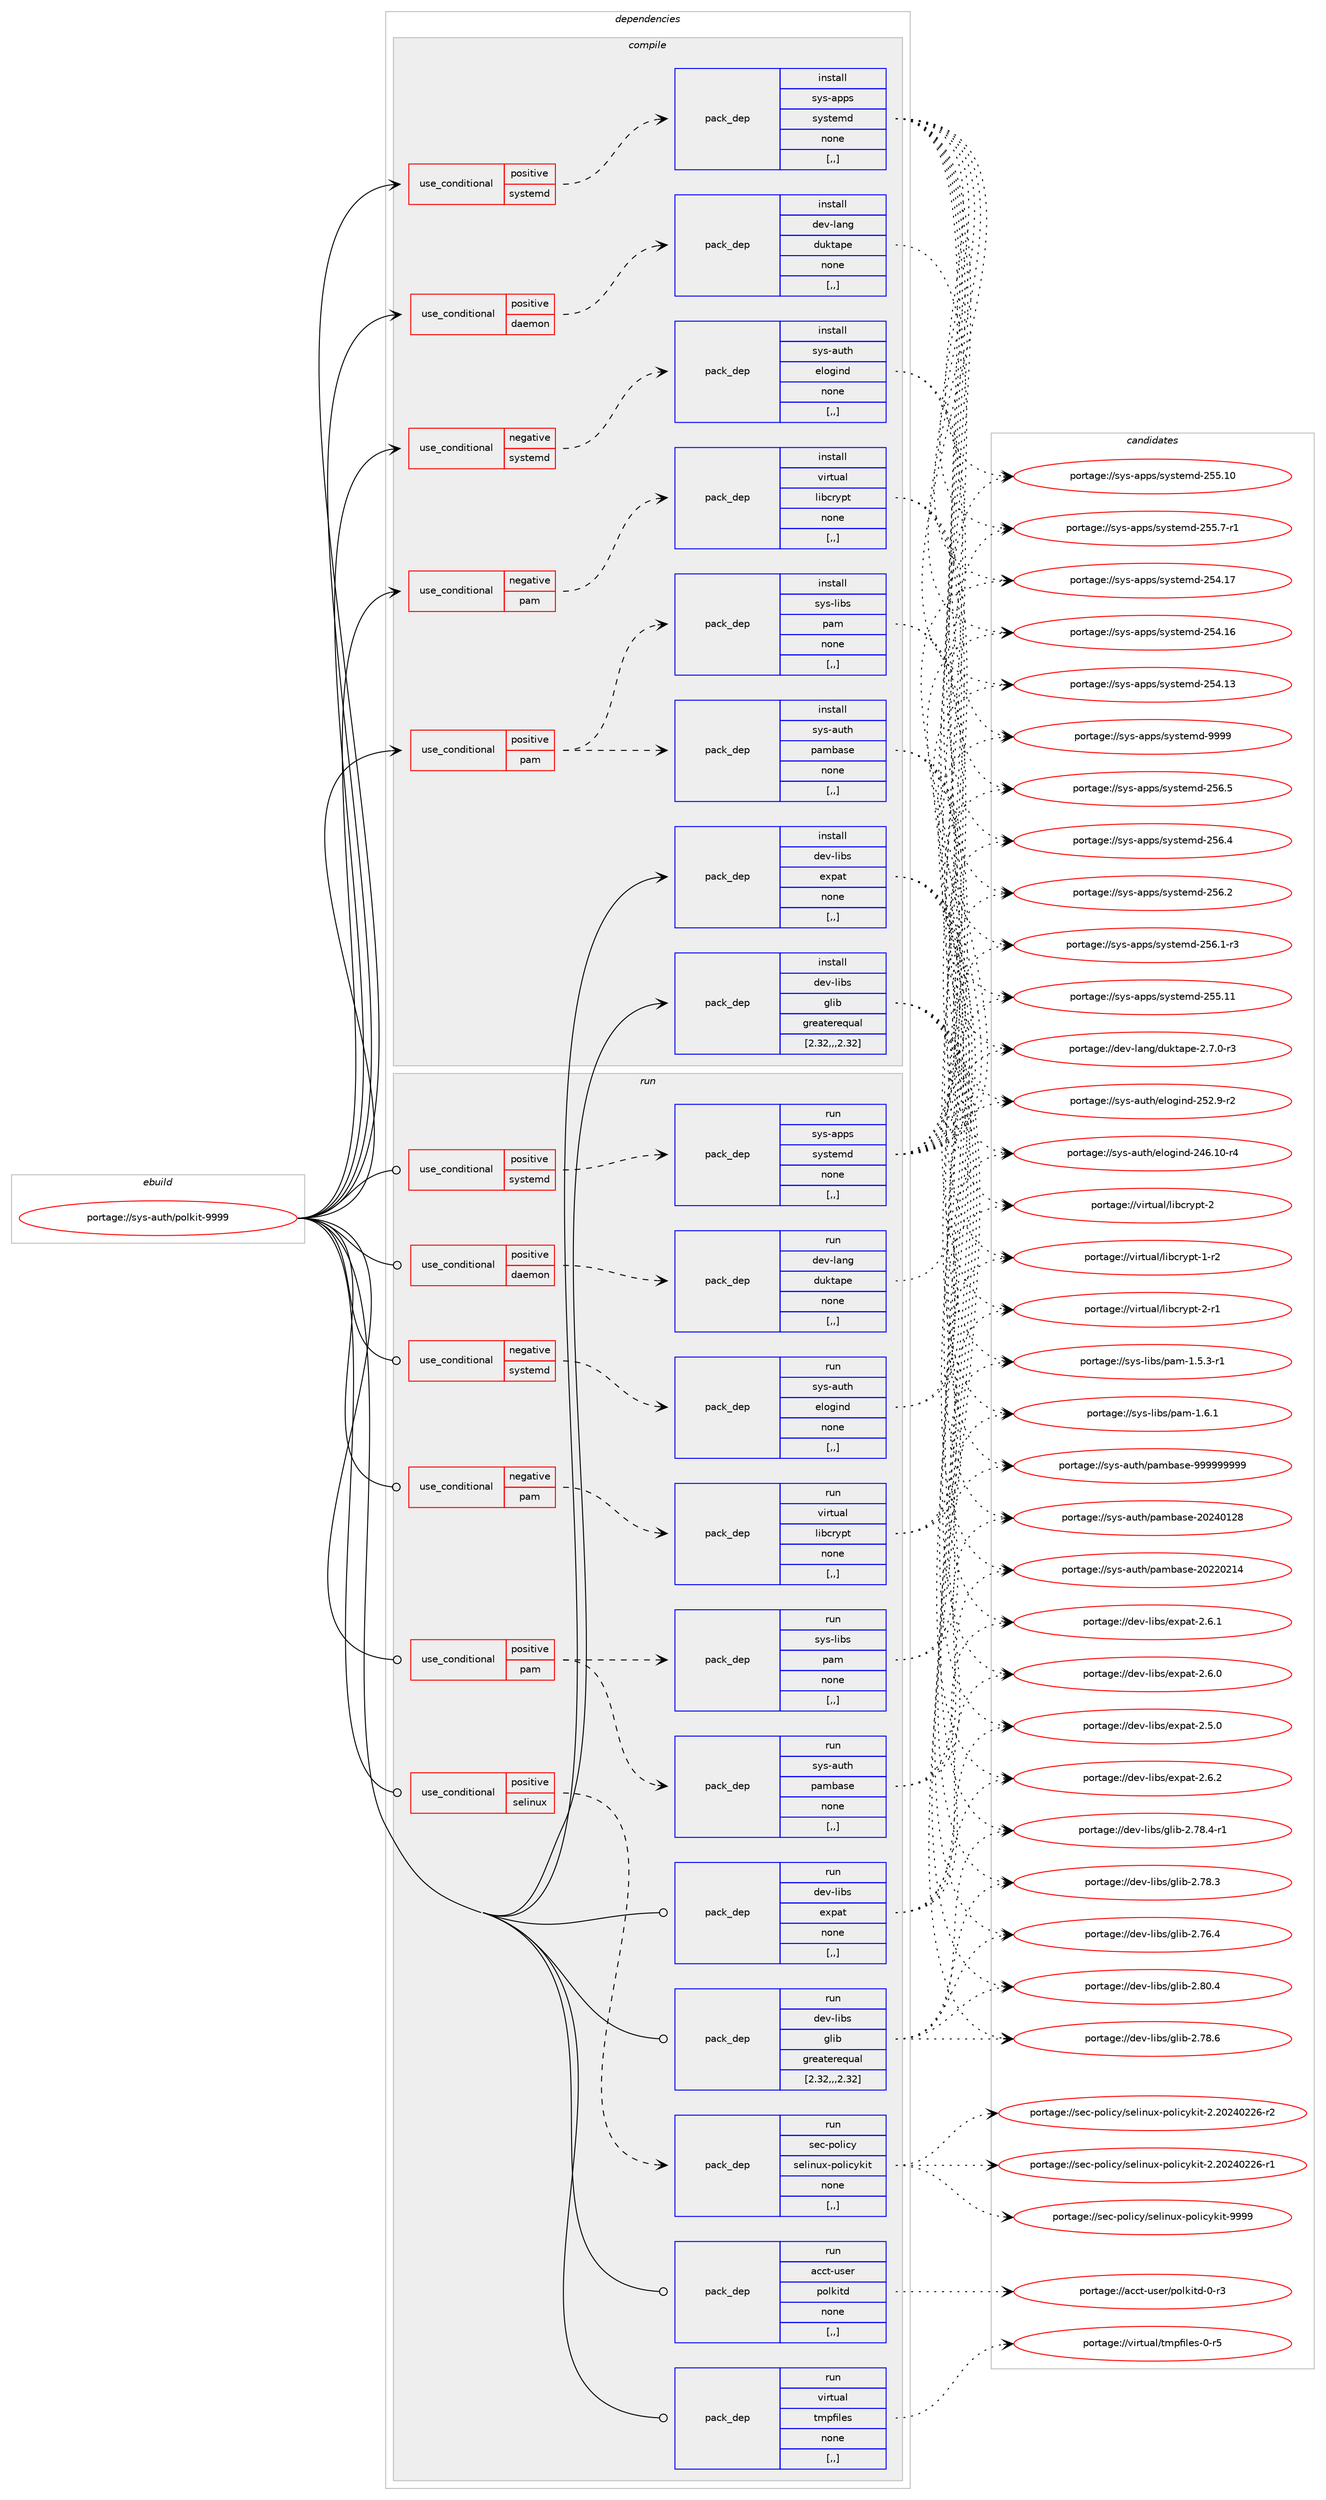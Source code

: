 digraph prolog {

# *************
# Graph options
# *************

newrank=true;
concentrate=true;
compound=true;
graph [rankdir=LR,fontname=Helvetica,fontsize=10,ranksep=1.5];#, ranksep=2.5, nodesep=0.2];
edge  [arrowhead=vee];
node  [fontname=Helvetica,fontsize=10];

# **********
# The ebuild
# **********

subgraph cluster_leftcol {
color=gray;
label=<<i>ebuild</i>>;
id [label="portage://sys-auth/polkit-9999", color=red, width=4, href="../sys-auth/polkit-9999.svg"];
}

# ****************
# The dependencies
# ****************

subgraph cluster_midcol {
color=gray;
label=<<i>dependencies</i>>;
subgraph cluster_compile {
fillcolor="#eeeeee";
style=filled;
label=<<i>compile</i>>;
subgraph cond265 {
dependency1560 [label=<<TABLE BORDER="0" CELLBORDER="1" CELLSPACING="0" CELLPADDING="4"><TR><TD ROWSPAN="3" CELLPADDING="10">use_conditional</TD></TR><TR><TD>negative</TD></TR><TR><TD>pam</TD></TR></TABLE>>, shape=none, color=red];
subgraph pack1274 {
dependency1561 [label=<<TABLE BORDER="0" CELLBORDER="1" CELLSPACING="0" CELLPADDING="4" WIDTH="220"><TR><TD ROWSPAN="6" CELLPADDING="30">pack_dep</TD></TR><TR><TD WIDTH="110">install</TD></TR><TR><TD>virtual</TD></TR><TR><TD>libcrypt</TD></TR><TR><TD>none</TD></TR><TR><TD>[,,]</TD></TR></TABLE>>, shape=none, color=blue];
}
dependency1560:e -> dependency1561:w [weight=20,style="dashed",arrowhead="vee"];
}
id:e -> dependency1560:w [weight=20,style="solid",arrowhead="vee"];
subgraph cond266 {
dependency1562 [label=<<TABLE BORDER="0" CELLBORDER="1" CELLSPACING="0" CELLPADDING="4"><TR><TD ROWSPAN="3" CELLPADDING="10">use_conditional</TD></TR><TR><TD>negative</TD></TR><TR><TD>systemd</TD></TR></TABLE>>, shape=none, color=red];
subgraph pack1275 {
dependency1563 [label=<<TABLE BORDER="0" CELLBORDER="1" CELLSPACING="0" CELLPADDING="4" WIDTH="220"><TR><TD ROWSPAN="6" CELLPADDING="30">pack_dep</TD></TR><TR><TD WIDTH="110">install</TD></TR><TR><TD>sys-auth</TD></TR><TR><TD>elogind</TD></TR><TR><TD>none</TD></TR><TR><TD>[,,]</TD></TR></TABLE>>, shape=none, color=blue];
}
dependency1562:e -> dependency1563:w [weight=20,style="dashed",arrowhead="vee"];
}
id:e -> dependency1562:w [weight=20,style="solid",arrowhead="vee"];
subgraph cond267 {
dependency1564 [label=<<TABLE BORDER="0" CELLBORDER="1" CELLSPACING="0" CELLPADDING="4"><TR><TD ROWSPAN="3" CELLPADDING="10">use_conditional</TD></TR><TR><TD>positive</TD></TR><TR><TD>daemon</TD></TR></TABLE>>, shape=none, color=red];
subgraph pack1276 {
dependency1565 [label=<<TABLE BORDER="0" CELLBORDER="1" CELLSPACING="0" CELLPADDING="4" WIDTH="220"><TR><TD ROWSPAN="6" CELLPADDING="30">pack_dep</TD></TR><TR><TD WIDTH="110">install</TD></TR><TR><TD>dev-lang</TD></TR><TR><TD>duktape</TD></TR><TR><TD>none</TD></TR><TR><TD>[,,]</TD></TR></TABLE>>, shape=none, color=blue];
}
dependency1564:e -> dependency1565:w [weight=20,style="dashed",arrowhead="vee"];
}
id:e -> dependency1564:w [weight=20,style="solid",arrowhead="vee"];
subgraph cond268 {
dependency1566 [label=<<TABLE BORDER="0" CELLBORDER="1" CELLSPACING="0" CELLPADDING="4"><TR><TD ROWSPAN="3" CELLPADDING="10">use_conditional</TD></TR><TR><TD>positive</TD></TR><TR><TD>pam</TD></TR></TABLE>>, shape=none, color=red];
subgraph pack1277 {
dependency1567 [label=<<TABLE BORDER="0" CELLBORDER="1" CELLSPACING="0" CELLPADDING="4" WIDTH="220"><TR><TD ROWSPAN="6" CELLPADDING="30">pack_dep</TD></TR><TR><TD WIDTH="110">install</TD></TR><TR><TD>sys-auth</TD></TR><TR><TD>pambase</TD></TR><TR><TD>none</TD></TR><TR><TD>[,,]</TD></TR></TABLE>>, shape=none, color=blue];
}
dependency1566:e -> dependency1567:w [weight=20,style="dashed",arrowhead="vee"];
subgraph pack1278 {
dependency1568 [label=<<TABLE BORDER="0" CELLBORDER="1" CELLSPACING="0" CELLPADDING="4" WIDTH="220"><TR><TD ROWSPAN="6" CELLPADDING="30">pack_dep</TD></TR><TR><TD WIDTH="110">install</TD></TR><TR><TD>sys-libs</TD></TR><TR><TD>pam</TD></TR><TR><TD>none</TD></TR><TR><TD>[,,]</TD></TR></TABLE>>, shape=none, color=blue];
}
dependency1566:e -> dependency1568:w [weight=20,style="dashed",arrowhead="vee"];
}
id:e -> dependency1566:w [weight=20,style="solid",arrowhead="vee"];
subgraph cond269 {
dependency1569 [label=<<TABLE BORDER="0" CELLBORDER="1" CELLSPACING="0" CELLPADDING="4"><TR><TD ROWSPAN="3" CELLPADDING="10">use_conditional</TD></TR><TR><TD>positive</TD></TR><TR><TD>systemd</TD></TR></TABLE>>, shape=none, color=red];
subgraph pack1279 {
dependency1570 [label=<<TABLE BORDER="0" CELLBORDER="1" CELLSPACING="0" CELLPADDING="4" WIDTH="220"><TR><TD ROWSPAN="6" CELLPADDING="30">pack_dep</TD></TR><TR><TD WIDTH="110">install</TD></TR><TR><TD>sys-apps</TD></TR><TR><TD>systemd</TD></TR><TR><TD>none</TD></TR><TR><TD>[,,]</TD></TR></TABLE>>, shape=none, color=blue];
}
dependency1569:e -> dependency1570:w [weight=20,style="dashed",arrowhead="vee"];
}
id:e -> dependency1569:w [weight=20,style="solid",arrowhead="vee"];
subgraph pack1280 {
dependency1571 [label=<<TABLE BORDER="0" CELLBORDER="1" CELLSPACING="0" CELLPADDING="4" WIDTH="220"><TR><TD ROWSPAN="6" CELLPADDING="30">pack_dep</TD></TR><TR><TD WIDTH="110">install</TD></TR><TR><TD>dev-libs</TD></TR><TR><TD>expat</TD></TR><TR><TD>none</TD></TR><TR><TD>[,,]</TD></TR></TABLE>>, shape=none, color=blue];
}
id:e -> dependency1571:w [weight=20,style="solid",arrowhead="vee"];
subgraph pack1281 {
dependency1572 [label=<<TABLE BORDER="0" CELLBORDER="1" CELLSPACING="0" CELLPADDING="4" WIDTH="220"><TR><TD ROWSPAN="6" CELLPADDING="30">pack_dep</TD></TR><TR><TD WIDTH="110">install</TD></TR><TR><TD>dev-libs</TD></TR><TR><TD>glib</TD></TR><TR><TD>greaterequal</TD></TR><TR><TD>[2.32,,,2.32]</TD></TR></TABLE>>, shape=none, color=blue];
}
id:e -> dependency1572:w [weight=20,style="solid",arrowhead="vee"];
}
subgraph cluster_compileandrun {
fillcolor="#eeeeee";
style=filled;
label=<<i>compile and run</i>>;
}
subgraph cluster_run {
fillcolor="#eeeeee";
style=filled;
label=<<i>run</i>>;
subgraph cond270 {
dependency1573 [label=<<TABLE BORDER="0" CELLBORDER="1" CELLSPACING="0" CELLPADDING="4"><TR><TD ROWSPAN="3" CELLPADDING="10">use_conditional</TD></TR><TR><TD>negative</TD></TR><TR><TD>pam</TD></TR></TABLE>>, shape=none, color=red];
subgraph pack1282 {
dependency1574 [label=<<TABLE BORDER="0" CELLBORDER="1" CELLSPACING="0" CELLPADDING="4" WIDTH="220"><TR><TD ROWSPAN="6" CELLPADDING="30">pack_dep</TD></TR><TR><TD WIDTH="110">run</TD></TR><TR><TD>virtual</TD></TR><TR><TD>libcrypt</TD></TR><TR><TD>none</TD></TR><TR><TD>[,,]</TD></TR></TABLE>>, shape=none, color=blue];
}
dependency1573:e -> dependency1574:w [weight=20,style="dashed",arrowhead="vee"];
}
id:e -> dependency1573:w [weight=20,style="solid",arrowhead="odot"];
subgraph cond271 {
dependency1575 [label=<<TABLE BORDER="0" CELLBORDER="1" CELLSPACING="0" CELLPADDING="4"><TR><TD ROWSPAN="3" CELLPADDING="10">use_conditional</TD></TR><TR><TD>negative</TD></TR><TR><TD>systemd</TD></TR></TABLE>>, shape=none, color=red];
subgraph pack1283 {
dependency1576 [label=<<TABLE BORDER="0" CELLBORDER="1" CELLSPACING="0" CELLPADDING="4" WIDTH="220"><TR><TD ROWSPAN="6" CELLPADDING="30">pack_dep</TD></TR><TR><TD WIDTH="110">run</TD></TR><TR><TD>sys-auth</TD></TR><TR><TD>elogind</TD></TR><TR><TD>none</TD></TR><TR><TD>[,,]</TD></TR></TABLE>>, shape=none, color=blue];
}
dependency1575:e -> dependency1576:w [weight=20,style="dashed",arrowhead="vee"];
}
id:e -> dependency1575:w [weight=20,style="solid",arrowhead="odot"];
subgraph cond272 {
dependency1577 [label=<<TABLE BORDER="0" CELLBORDER="1" CELLSPACING="0" CELLPADDING="4"><TR><TD ROWSPAN="3" CELLPADDING="10">use_conditional</TD></TR><TR><TD>positive</TD></TR><TR><TD>daemon</TD></TR></TABLE>>, shape=none, color=red];
subgraph pack1284 {
dependency1578 [label=<<TABLE BORDER="0" CELLBORDER="1" CELLSPACING="0" CELLPADDING="4" WIDTH="220"><TR><TD ROWSPAN="6" CELLPADDING="30">pack_dep</TD></TR><TR><TD WIDTH="110">run</TD></TR><TR><TD>dev-lang</TD></TR><TR><TD>duktape</TD></TR><TR><TD>none</TD></TR><TR><TD>[,,]</TD></TR></TABLE>>, shape=none, color=blue];
}
dependency1577:e -> dependency1578:w [weight=20,style="dashed",arrowhead="vee"];
}
id:e -> dependency1577:w [weight=20,style="solid",arrowhead="odot"];
subgraph cond273 {
dependency1579 [label=<<TABLE BORDER="0" CELLBORDER="1" CELLSPACING="0" CELLPADDING="4"><TR><TD ROWSPAN="3" CELLPADDING="10">use_conditional</TD></TR><TR><TD>positive</TD></TR><TR><TD>pam</TD></TR></TABLE>>, shape=none, color=red];
subgraph pack1285 {
dependency1580 [label=<<TABLE BORDER="0" CELLBORDER="1" CELLSPACING="0" CELLPADDING="4" WIDTH="220"><TR><TD ROWSPAN="6" CELLPADDING="30">pack_dep</TD></TR><TR><TD WIDTH="110">run</TD></TR><TR><TD>sys-auth</TD></TR><TR><TD>pambase</TD></TR><TR><TD>none</TD></TR><TR><TD>[,,]</TD></TR></TABLE>>, shape=none, color=blue];
}
dependency1579:e -> dependency1580:w [weight=20,style="dashed",arrowhead="vee"];
subgraph pack1286 {
dependency1581 [label=<<TABLE BORDER="0" CELLBORDER="1" CELLSPACING="0" CELLPADDING="4" WIDTH="220"><TR><TD ROWSPAN="6" CELLPADDING="30">pack_dep</TD></TR><TR><TD WIDTH="110">run</TD></TR><TR><TD>sys-libs</TD></TR><TR><TD>pam</TD></TR><TR><TD>none</TD></TR><TR><TD>[,,]</TD></TR></TABLE>>, shape=none, color=blue];
}
dependency1579:e -> dependency1581:w [weight=20,style="dashed",arrowhead="vee"];
}
id:e -> dependency1579:w [weight=20,style="solid",arrowhead="odot"];
subgraph cond274 {
dependency1582 [label=<<TABLE BORDER="0" CELLBORDER="1" CELLSPACING="0" CELLPADDING="4"><TR><TD ROWSPAN="3" CELLPADDING="10">use_conditional</TD></TR><TR><TD>positive</TD></TR><TR><TD>selinux</TD></TR></TABLE>>, shape=none, color=red];
subgraph pack1287 {
dependency1583 [label=<<TABLE BORDER="0" CELLBORDER="1" CELLSPACING="0" CELLPADDING="4" WIDTH="220"><TR><TD ROWSPAN="6" CELLPADDING="30">pack_dep</TD></TR><TR><TD WIDTH="110">run</TD></TR><TR><TD>sec-policy</TD></TR><TR><TD>selinux-policykit</TD></TR><TR><TD>none</TD></TR><TR><TD>[,,]</TD></TR></TABLE>>, shape=none, color=blue];
}
dependency1582:e -> dependency1583:w [weight=20,style="dashed",arrowhead="vee"];
}
id:e -> dependency1582:w [weight=20,style="solid",arrowhead="odot"];
subgraph cond275 {
dependency1584 [label=<<TABLE BORDER="0" CELLBORDER="1" CELLSPACING="0" CELLPADDING="4"><TR><TD ROWSPAN="3" CELLPADDING="10">use_conditional</TD></TR><TR><TD>positive</TD></TR><TR><TD>systemd</TD></TR></TABLE>>, shape=none, color=red];
subgraph pack1288 {
dependency1585 [label=<<TABLE BORDER="0" CELLBORDER="1" CELLSPACING="0" CELLPADDING="4" WIDTH="220"><TR><TD ROWSPAN="6" CELLPADDING="30">pack_dep</TD></TR><TR><TD WIDTH="110">run</TD></TR><TR><TD>sys-apps</TD></TR><TR><TD>systemd</TD></TR><TR><TD>none</TD></TR><TR><TD>[,,]</TD></TR></TABLE>>, shape=none, color=blue];
}
dependency1584:e -> dependency1585:w [weight=20,style="dashed",arrowhead="vee"];
}
id:e -> dependency1584:w [weight=20,style="solid",arrowhead="odot"];
subgraph pack1289 {
dependency1586 [label=<<TABLE BORDER="0" CELLBORDER="1" CELLSPACING="0" CELLPADDING="4" WIDTH="220"><TR><TD ROWSPAN="6" CELLPADDING="30">pack_dep</TD></TR><TR><TD WIDTH="110">run</TD></TR><TR><TD>acct-user</TD></TR><TR><TD>polkitd</TD></TR><TR><TD>none</TD></TR><TR><TD>[,,]</TD></TR></TABLE>>, shape=none, color=blue];
}
id:e -> dependency1586:w [weight=20,style="solid",arrowhead="odot"];
subgraph pack1290 {
dependency1587 [label=<<TABLE BORDER="0" CELLBORDER="1" CELLSPACING="0" CELLPADDING="4" WIDTH="220"><TR><TD ROWSPAN="6" CELLPADDING="30">pack_dep</TD></TR><TR><TD WIDTH="110">run</TD></TR><TR><TD>dev-libs</TD></TR><TR><TD>expat</TD></TR><TR><TD>none</TD></TR><TR><TD>[,,]</TD></TR></TABLE>>, shape=none, color=blue];
}
id:e -> dependency1587:w [weight=20,style="solid",arrowhead="odot"];
subgraph pack1291 {
dependency1588 [label=<<TABLE BORDER="0" CELLBORDER="1" CELLSPACING="0" CELLPADDING="4" WIDTH="220"><TR><TD ROWSPAN="6" CELLPADDING="30">pack_dep</TD></TR><TR><TD WIDTH="110">run</TD></TR><TR><TD>dev-libs</TD></TR><TR><TD>glib</TD></TR><TR><TD>greaterequal</TD></TR><TR><TD>[2.32,,,2.32]</TD></TR></TABLE>>, shape=none, color=blue];
}
id:e -> dependency1588:w [weight=20,style="solid",arrowhead="odot"];
subgraph pack1292 {
dependency1589 [label=<<TABLE BORDER="0" CELLBORDER="1" CELLSPACING="0" CELLPADDING="4" WIDTH="220"><TR><TD ROWSPAN="6" CELLPADDING="30">pack_dep</TD></TR><TR><TD WIDTH="110">run</TD></TR><TR><TD>virtual</TD></TR><TR><TD>tmpfiles</TD></TR><TR><TD>none</TD></TR><TR><TD>[,,]</TD></TR></TABLE>>, shape=none, color=blue];
}
id:e -> dependency1589:w [weight=20,style="solid",arrowhead="odot"];
}
}

# **************
# The candidates
# **************

subgraph cluster_choices {
rank=same;
color=gray;
label=<<i>candidates</i>>;

subgraph choice1274 {
color=black;
nodesep=1;
choice1181051141161179710847108105989911412111211645504511449 [label="portage://virtual/libcrypt-2-r1", color=red, width=4,href="../virtual/libcrypt-2-r1.svg"];
choice118105114116117971084710810598991141211121164550 [label="portage://virtual/libcrypt-2", color=red, width=4,href="../virtual/libcrypt-2.svg"];
choice1181051141161179710847108105989911412111211645494511450 [label="portage://virtual/libcrypt-1-r2", color=red, width=4,href="../virtual/libcrypt-1-r2.svg"];
dependency1561:e -> choice1181051141161179710847108105989911412111211645504511449:w [style=dotted,weight="100"];
dependency1561:e -> choice118105114116117971084710810598991141211121164550:w [style=dotted,weight="100"];
dependency1561:e -> choice1181051141161179710847108105989911412111211645494511450:w [style=dotted,weight="100"];
}
subgraph choice1275 {
color=black;
nodesep=1;
choice1151211154597117116104471011081111031051101004550535046574511450 [label="portage://sys-auth/elogind-252.9-r2", color=red, width=4,href="../sys-auth/elogind-252.9-r2.svg"];
choice115121115459711711610447101108111103105110100455052544649484511452 [label="portage://sys-auth/elogind-246.10-r4", color=red, width=4,href="../sys-auth/elogind-246.10-r4.svg"];
dependency1563:e -> choice1151211154597117116104471011081111031051101004550535046574511450:w [style=dotted,weight="100"];
dependency1563:e -> choice115121115459711711610447101108111103105110100455052544649484511452:w [style=dotted,weight="100"];
}
subgraph choice1276 {
color=black;
nodesep=1;
choice100101118451089711010347100117107116971121014550465546484511451 [label="portage://dev-lang/duktape-2.7.0-r3", color=red, width=4,href="../dev-lang/duktape-2.7.0-r3.svg"];
dependency1565:e -> choice100101118451089711010347100117107116971121014550465546484511451:w [style=dotted,weight="100"];
}
subgraph choice1277 {
color=black;
nodesep=1;
choice11512111545971171161044711297109989711510145575757575757575757 [label="portage://sys-auth/pambase-999999999", color=red, width=4,href="../sys-auth/pambase-999999999.svg"];
choice115121115459711711610447112971099897115101455048505248495056 [label="portage://sys-auth/pambase-20240128", color=red, width=4,href="../sys-auth/pambase-20240128.svg"];
choice115121115459711711610447112971099897115101455048505048504952 [label="portage://sys-auth/pambase-20220214", color=red, width=4,href="../sys-auth/pambase-20220214.svg"];
dependency1567:e -> choice11512111545971171161044711297109989711510145575757575757575757:w [style=dotted,weight="100"];
dependency1567:e -> choice115121115459711711610447112971099897115101455048505248495056:w [style=dotted,weight="100"];
dependency1567:e -> choice115121115459711711610447112971099897115101455048505048504952:w [style=dotted,weight="100"];
}
subgraph choice1278 {
color=black;
nodesep=1;
choice11512111545108105981154711297109454946544649 [label="portage://sys-libs/pam-1.6.1", color=red, width=4,href="../sys-libs/pam-1.6.1.svg"];
choice115121115451081059811547112971094549465346514511449 [label="portage://sys-libs/pam-1.5.3-r1", color=red, width=4,href="../sys-libs/pam-1.5.3-r1.svg"];
dependency1568:e -> choice11512111545108105981154711297109454946544649:w [style=dotted,weight="100"];
dependency1568:e -> choice115121115451081059811547112971094549465346514511449:w [style=dotted,weight="100"];
}
subgraph choice1279 {
color=black;
nodesep=1;
choice1151211154597112112115471151211151161011091004557575757 [label="portage://sys-apps/systemd-9999", color=red, width=4,href="../sys-apps/systemd-9999.svg"];
choice115121115459711211211547115121115116101109100455053544653 [label="portage://sys-apps/systemd-256.5", color=red, width=4,href="../sys-apps/systemd-256.5.svg"];
choice115121115459711211211547115121115116101109100455053544652 [label="portage://sys-apps/systemd-256.4", color=red, width=4,href="../sys-apps/systemd-256.4.svg"];
choice115121115459711211211547115121115116101109100455053544650 [label="portage://sys-apps/systemd-256.2", color=red, width=4,href="../sys-apps/systemd-256.2.svg"];
choice1151211154597112112115471151211151161011091004550535446494511451 [label="portage://sys-apps/systemd-256.1-r3", color=red, width=4,href="../sys-apps/systemd-256.1-r3.svg"];
choice11512111545971121121154711512111511610110910045505353464949 [label="portage://sys-apps/systemd-255.11", color=red, width=4,href="../sys-apps/systemd-255.11.svg"];
choice11512111545971121121154711512111511610110910045505353464948 [label="portage://sys-apps/systemd-255.10", color=red, width=4,href="../sys-apps/systemd-255.10.svg"];
choice1151211154597112112115471151211151161011091004550535346554511449 [label="portage://sys-apps/systemd-255.7-r1", color=red, width=4,href="../sys-apps/systemd-255.7-r1.svg"];
choice11512111545971121121154711512111511610110910045505352464955 [label="portage://sys-apps/systemd-254.17", color=red, width=4,href="../sys-apps/systemd-254.17.svg"];
choice11512111545971121121154711512111511610110910045505352464954 [label="portage://sys-apps/systemd-254.16", color=red, width=4,href="../sys-apps/systemd-254.16.svg"];
choice11512111545971121121154711512111511610110910045505352464951 [label="portage://sys-apps/systemd-254.13", color=red, width=4,href="../sys-apps/systemd-254.13.svg"];
dependency1570:e -> choice1151211154597112112115471151211151161011091004557575757:w [style=dotted,weight="100"];
dependency1570:e -> choice115121115459711211211547115121115116101109100455053544653:w [style=dotted,weight="100"];
dependency1570:e -> choice115121115459711211211547115121115116101109100455053544652:w [style=dotted,weight="100"];
dependency1570:e -> choice115121115459711211211547115121115116101109100455053544650:w [style=dotted,weight="100"];
dependency1570:e -> choice1151211154597112112115471151211151161011091004550535446494511451:w [style=dotted,weight="100"];
dependency1570:e -> choice11512111545971121121154711512111511610110910045505353464949:w [style=dotted,weight="100"];
dependency1570:e -> choice11512111545971121121154711512111511610110910045505353464948:w [style=dotted,weight="100"];
dependency1570:e -> choice1151211154597112112115471151211151161011091004550535346554511449:w [style=dotted,weight="100"];
dependency1570:e -> choice11512111545971121121154711512111511610110910045505352464955:w [style=dotted,weight="100"];
dependency1570:e -> choice11512111545971121121154711512111511610110910045505352464954:w [style=dotted,weight="100"];
dependency1570:e -> choice11512111545971121121154711512111511610110910045505352464951:w [style=dotted,weight="100"];
}
subgraph choice1280 {
color=black;
nodesep=1;
choice10010111845108105981154710112011297116455046544650 [label="portage://dev-libs/expat-2.6.2", color=red, width=4,href="../dev-libs/expat-2.6.2.svg"];
choice10010111845108105981154710112011297116455046544649 [label="portage://dev-libs/expat-2.6.1", color=red, width=4,href="../dev-libs/expat-2.6.1.svg"];
choice10010111845108105981154710112011297116455046544648 [label="portage://dev-libs/expat-2.6.0", color=red, width=4,href="../dev-libs/expat-2.6.0.svg"];
choice10010111845108105981154710112011297116455046534648 [label="portage://dev-libs/expat-2.5.0", color=red, width=4,href="../dev-libs/expat-2.5.0.svg"];
dependency1571:e -> choice10010111845108105981154710112011297116455046544650:w [style=dotted,weight="100"];
dependency1571:e -> choice10010111845108105981154710112011297116455046544649:w [style=dotted,weight="100"];
dependency1571:e -> choice10010111845108105981154710112011297116455046544648:w [style=dotted,weight="100"];
dependency1571:e -> choice10010111845108105981154710112011297116455046534648:w [style=dotted,weight="100"];
}
subgraph choice1281 {
color=black;
nodesep=1;
choice1001011184510810598115471031081059845504656484652 [label="portage://dev-libs/glib-2.80.4", color=red, width=4,href="../dev-libs/glib-2.80.4.svg"];
choice1001011184510810598115471031081059845504655564654 [label="portage://dev-libs/glib-2.78.6", color=red, width=4,href="../dev-libs/glib-2.78.6.svg"];
choice10010111845108105981154710310810598455046555646524511449 [label="portage://dev-libs/glib-2.78.4-r1", color=red, width=4,href="../dev-libs/glib-2.78.4-r1.svg"];
choice1001011184510810598115471031081059845504655564651 [label="portage://dev-libs/glib-2.78.3", color=red, width=4,href="../dev-libs/glib-2.78.3.svg"];
choice1001011184510810598115471031081059845504655544652 [label="portage://dev-libs/glib-2.76.4", color=red, width=4,href="../dev-libs/glib-2.76.4.svg"];
dependency1572:e -> choice1001011184510810598115471031081059845504656484652:w [style=dotted,weight="100"];
dependency1572:e -> choice1001011184510810598115471031081059845504655564654:w [style=dotted,weight="100"];
dependency1572:e -> choice10010111845108105981154710310810598455046555646524511449:w [style=dotted,weight="100"];
dependency1572:e -> choice1001011184510810598115471031081059845504655564651:w [style=dotted,weight="100"];
dependency1572:e -> choice1001011184510810598115471031081059845504655544652:w [style=dotted,weight="100"];
}
subgraph choice1282 {
color=black;
nodesep=1;
choice1181051141161179710847108105989911412111211645504511449 [label="portage://virtual/libcrypt-2-r1", color=red, width=4,href="../virtual/libcrypt-2-r1.svg"];
choice118105114116117971084710810598991141211121164550 [label="portage://virtual/libcrypt-2", color=red, width=4,href="../virtual/libcrypt-2.svg"];
choice1181051141161179710847108105989911412111211645494511450 [label="portage://virtual/libcrypt-1-r2", color=red, width=4,href="../virtual/libcrypt-1-r2.svg"];
dependency1574:e -> choice1181051141161179710847108105989911412111211645504511449:w [style=dotted,weight="100"];
dependency1574:e -> choice118105114116117971084710810598991141211121164550:w [style=dotted,weight="100"];
dependency1574:e -> choice1181051141161179710847108105989911412111211645494511450:w [style=dotted,weight="100"];
}
subgraph choice1283 {
color=black;
nodesep=1;
choice1151211154597117116104471011081111031051101004550535046574511450 [label="portage://sys-auth/elogind-252.9-r2", color=red, width=4,href="../sys-auth/elogind-252.9-r2.svg"];
choice115121115459711711610447101108111103105110100455052544649484511452 [label="portage://sys-auth/elogind-246.10-r4", color=red, width=4,href="../sys-auth/elogind-246.10-r4.svg"];
dependency1576:e -> choice1151211154597117116104471011081111031051101004550535046574511450:w [style=dotted,weight="100"];
dependency1576:e -> choice115121115459711711610447101108111103105110100455052544649484511452:w [style=dotted,weight="100"];
}
subgraph choice1284 {
color=black;
nodesep=1;
choice100101118451089711010347100117107116971121014550465546484511451 [label="portage://dev-lang/duktape-2.7.0-r3", color=red, width=4,href="../dev-lang/duktape-2.7.0-r3.svg"];
dependency1578:e -> choice100101118451089711010347100117107116971121014550465546484511451:w [style=dotted,weight="100"];
}
subgraph choice1285 {
color=black;
nodesep=1;
choice11512111545971171161044711297109989711510145575757575757575757 [label="portage://sys-auth/pambase-999999999", color=red, width=4,href="../sys-auth/pambase-999999999.svg"];
choice115121115459711711610447112971099897115101455048505248495056 [label="portage://sys-auth/pambase-20240128", color=red, width=4,href="../sys-auth/pambase-20240128.svg"];
choice115121115459711711610447112971099897115101455048505048504952 [label="portage://sys-auth/pambase-20220214", color=red, width=4,href="../sys-auth/pambase-20220214.svg"];
dependency1580:e -> choice11512111545971171161044711297109989711510145575757575757575757:w [style=dotted,weight="100"];
dependency1580:e -> choice115121115459711711610447112971099897115101455048505248495056:w [style=dotted,weight="100"];
dependency1580:e -> choice115121115459711711610447112971099897115101455048505048504952:w [style=dotted,weight="100"];
}
subgraph choice1286 {
color=black;
nodesep=1;
choice11512111545108105981154711297109454946544649 [label="portage://sys-libs/pam-1.6.1", color=red, width=4,href="../sys-libs/pam-1.6.1.svg"];
choice115121115451081059811547112971094549465346514511449 [label="portage://sys-libs/pam-1.5.3-r1", color=red, width=4,href="../sys-libs/pam-1.5.3-r1.svg"];
dependency1581:e -> choice11512111545108105981154711297109454946544649:w [style=dotted,weight="100"];
dependency1581:e -> choice115121115451081059811547112971094549465346514511449:w [style=dotted,weight="100"];
}
subgraph choice1287 {
color=black;
nodesep=1;
choice1151019945112111108105991214711510110810511011712045112111108105991211071051164557575757 [label="portage://sec-policy/selinux-policykit-9999", color=red, width=4,href="../sec-policy/selinux-policykit-9999.svg"];
choice11510199451121111081059912147115101108105110117120451121111081059912110710511645504650485052485050544511450 [label="portage://sec-policy/selinux-policykit-2.20240226-r2", color=red, width=4,href="../sec-policy/selinux-policykit-2.20240226-r2.svg"];
choice11510199451121111081059912147115101108105110117120451121111081059912110710511645504650485052485050544511449 [label="portage://sec-policy/selinux-policykit-2.20240226-r1", color=red, width=4,href="../sec-policy/selinux-policykit-2.20240226-r1.svg"];
dependency1583:e -> choice1151019945112111108105991214711510110810511011712045112111108105991211071051164557575757:w [style=dotted,weight="100"];
dependency1583:e -> choice11510199451121111081059912147115101108105110117120451121111081059912110710511645504650485052485050544511450:w [style=dotted,weight="100"];
dependency1583:e -> choice11510199451121111081059912147115101108105110117120451121111081059912110710511645504650485052485050544511449:w [style=dotted,weight="100"];
}
subgraph choice1288 {
color=black;
nodesep=1;
choice1151211154597112112115471151211151161011091004557575757 [label="portage://sys-apps/systemd-9999", color=red, width=4,href="../sys-apps/systemd-9999.svg"];
choice115121115459711211211547115121115116101109100455053544653 [label="portage://sys-apps/systemd-256.5", color=red, width=4,href="../sys-apps/systemd-256.5.svg"];
choice115121115459711211211547115121115116101109100455053544652 [label="portage://sys-apps/systemd-256.4", color=red, width=4,href="../sys-apps/systemd-256.4.svg"];
choice115121115459711211211547115121115116101109100455053544650 [label="portage://sys-apps/systemd-256.2", color=red, width=4,href="../sys-apps/systemd-256.2.svg"];
choice1151211154597112112115471151211151161011091004550535446494511451 [label="portage://sys-apps/systemd-256.1-r3", color=red, width=4,href="../sys-apps/systemd-256.1-r3.svg"];
choice11512111545971121121154711512111511610110910045505353464949 [label="portage://sys-apps/systemd-255.11", color=red, width=4,href="../sys-apps/systemd-255.11.svg"];
choice11512111545971121121154711512111511610110910045505353464948 [label="portage://sys-apps/systemd-255.10", color=red, width=4,href="../sys-apps/systemd-255.10.svg"];
choice1151211154597112112115471151211151161011091004550535346554511449 [label="portage://sys-apps/systemd-255.7-r1", color=red, width=4,href="../sys-apps/systemd-255.7-r1.svg"];
choice11512111545971121121154711512111511610110910045505352464955 [label="portage://sys-apps/systemd-254.17", color=red, width=4,href="../sys-apps/systemd-254.17.svg"];
choice11512111545971121121154711512111511610110910045505352464954 [label="portage://sys-apps/systemd-254.16", color=red, width=4,href="../sys-apps/systemd-254.16.svg"];
choice11512111545971121121154711512111511610110910045505352464951 [label="portage://sys-apps/systemd-254.13", color=red, width=4,href="../sys-apps/systemd-254.13.svg"];
dependency1585:e -> choice1151211154597112112115471151211151161011091004557575757:w [style=dotted,weight="100"];
dependency1585:e -> choice115121115459711211211547115121115116101109100455053544653:w [style=dotted,weight="100"];
dependency1585:e -> choice115121115459711211211547115121115116101109100455053544652:w [style=dotted,weight="100"];
dependency1585:e -> choice115121115459711211211547115121115116101109100455053544650:w [style=dotted,weight="100"];
dependency1585:e -> choice1151211154597112112115471151211151161011091004550535446494511451:w [style=dotted,weight="100"];
dependency1585:e -> choice11512111545971121121154711512111511610110910045505353464949:w [style=dotted,weight="100"];
dependency1585:e -> choice11512111545971121121154711512111511610110910045505353464948:w [style=dotted,weight="100"];
dependency1585:e -> choice1151211154597112112115471151211151161011091004550535346554511449:w [style=dotted,weight="100"];
dependency1585:e -> choice11512111545971121121154711512111511610110910045505352464955:w [style=dotted,weight="100"];
dependency1585:e -> choice11512111545971121121154711512111511610110910045505352464954:w [style=dotted,weight="100"];
dependency1585:e -> choice11512111545971121121154711512111511610110910045505352464951:w [style=dotted,weight="100"];
}
subgraph choice1289 {
color=black;
nodesep=1;
choice979999116451171151011144711211110810710511610045484511451 [label="portage://acct-user/polkitd-0-r3", color=red, width=4,href="../acct-user/polkitd-0-r3.svg"];
dependency1586:e -> choice979999116451171151011144711211110810710511610045484511451:w [style=dotted,weight="100"];
}
subgraph choice1290 {
color=black;
nodesep=1;
choice10010111845108105981154710112011297116455046544650 [label="portage://dev-libs/expat-2.6.2", color=red, width=4,href="../dev-libs/expat-2.6.2.svg"];
choice10010111845108105981154710112011297116455046544649 [label="portage://dev-libs/expat-2.6.1", color=red, width=4,href="../dev-libs/expat-2.6.1.svg"];
choice10010111845108105981154710112011297116455046544648 [label="portage://dev-libs/expat-2.6.0", color=red, width=4,href="../dev-libs/expat-2.6.0.svg"];
choice10010111845108105981154710112011297116455046534648 [label="portage://dev-libs/expat-2.5.0", color=red, width=4,href="../dev-libs/expat-2.5.0.svg"];
dependency1587:e -> choice10010111845108105981154710112011297116455046544650:w [style=dotted,weight="100"];
dependency1587:e -> choice10010111845108105981154710112011297116455046544649:w [style=dotted,weight="100"];
dependency1587:e -> choice10010111845108105981154710112011297116455046544648:w [style=dotted,weight="100"];
dependency1587:e -> choice10010111845108105981154710112011297116455046534648:w [style=dotted,weight="100"];
}
subgraph choice1291 {
color=black;
nodesep=1;
choice1001011184510810598115471031081059845504656484652 [label="portage://dev-libs/glib-2.80.4", color=red, width=4,href="../dev-libs/glib-2.80.4.svg"];
choice1001011184510810598115471031081059845504655564654 [label="portage://dev-libs/glib-2.78.6", color=red, width=4,href="../dev-libs/glib-2.78.6.svg"];
choice10010111845108105981154710310810598455046555646524511449 [label="portage://dev-libs/glib-2.78.4-r1", color=red, width=4,href="../dev-libs/glib-2.78.4-r1.svg"];
choice1001011184510810598115471031081059845504655564651 [label="portage://dev-libs/glib-2.78.3", color=red, width=4,href="../dev-libs/glib-2.78.3.svg"];
choice1001011184510810598115471031081059845504655544652 [label="portage://dev-libs/glib-2.76.4", color=red, width=4,href="../dev-libs/glib-2.76.4.svg"];
dependency1588:e -> choice1001011184510810598115471031081059845504656484652:w [style=dotted,weight="100"];
dependency1588:e -> choice1001011184510810598115471031081059845504655564654:w [style=dotted,weight="100"];
dependency1588:e -> choice10010111845108105981154710310810598455046555646524511449:w [style=dotted,weight="100"];
dependency1588:e -> choice1001011184510810598115471031081059845504655564651:w [style=dotted,weight="100"];
dependency1588:e -> choice1001011184510810598115471031081059845504655544652:w [style=dotted,weight="100"];
}
subgraph choice1292 {
color=black;
nodesep=1;
choice118105114116117971084711610911210210510810111545484511453 [label="portage://virtual/tmpfiles-0-r5", color=red, width=4,href="../virtual/tmpfiles-0-r5.svg"];
dependency1589:e -> choice118105114116117971084711610911210210510810111545484511453:w [style=dotted,weight="100"];
}
}

}
